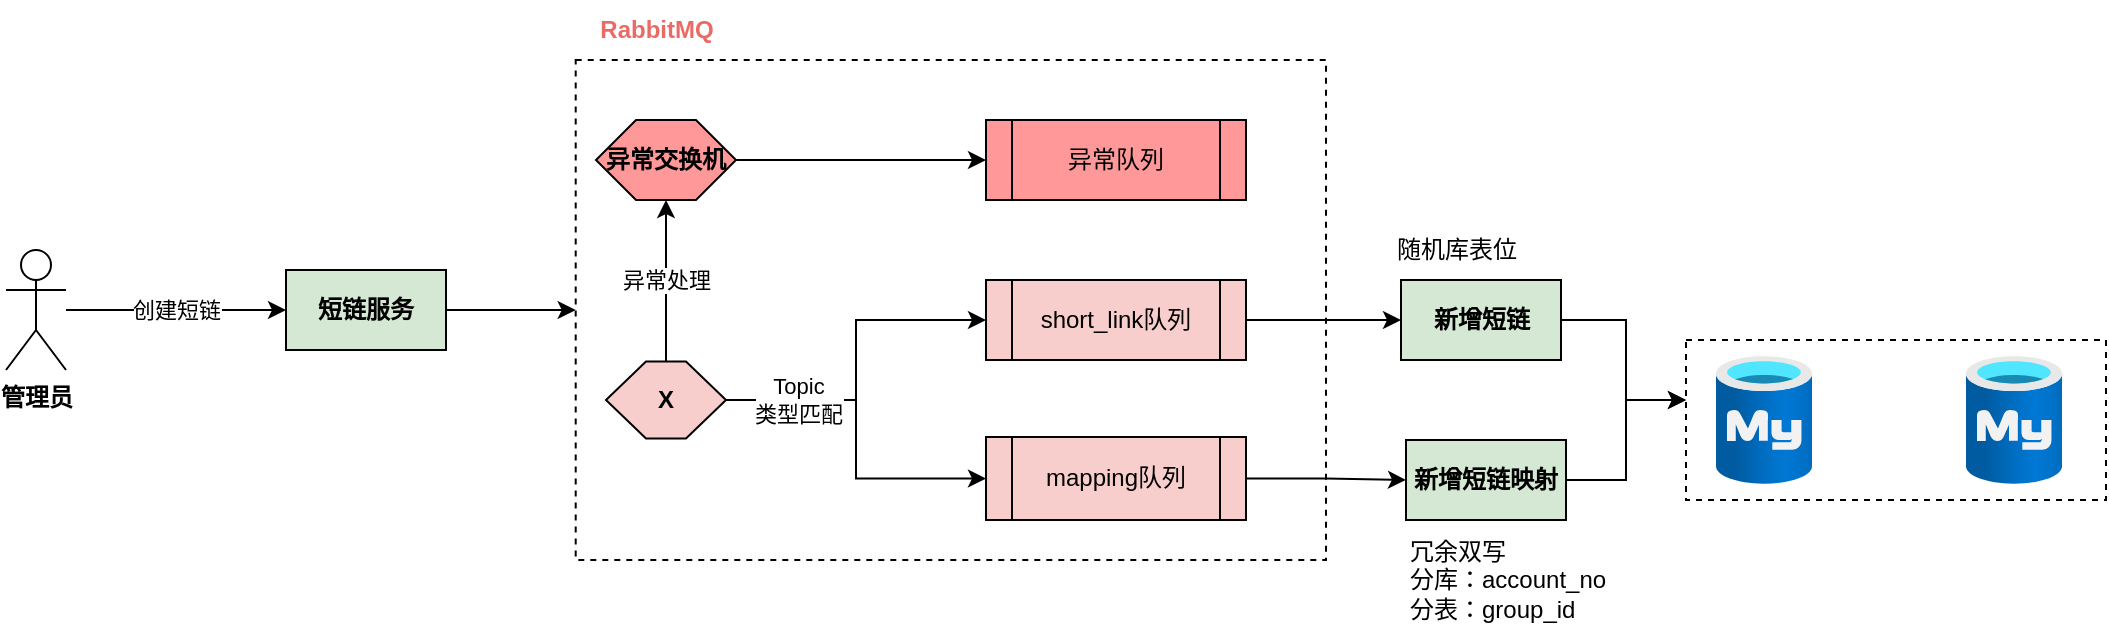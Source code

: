 <mxfile version="26.1.0">
  <diagram name="第 1 页" id="zngaNRGyfOBU_eu8mxkX">
    <mxGraphModel dx="-3004" dy="738" grid="1" gridSize="10" guides="1" tooltips="1" connect="1" arrows="1" fold="1" page="1" pageScale="1" pageWidth="2339" pageHeight="3300" math="0" shadow="0">
      <root>
        <mxCell id="0" />
        <mxCell id="1" parent="0" />
        <mxCell id="SSOsadmcBXxZNNzZLrk8-1" value="" style="rounded=0;whiteSpace=wrap;html=1;fillColor=none;dashed=1;" vertex="1" parent="1">
          <mxGeometry x="5264.85" y="1930" width="375.15" height="250" as="geometry" />
        </mxCell>
        <mxCell id="SSOsadmcBXxZNNzZLrk8-2" value="创建短链" style="edgeStyle=orthogonalEdgeStyle;rounded=0;orthogonalLoop=1;jettySize=auto;html=1;" edge="1" parent="1" source="SSOsadmcBXxZNNzZLrk8-3" target="SSOsadmcBXxZNNzZLrk8-10">
          <mxGeometry relative="1" as="geometry">
            <mxPoint x="5100" y="2119.217" as="targetPoint" />
            <Array as="points" />
          </mxGeometry>
        </mxCell>
        <mxCell id="SSOsadmcBXxZNNzZLrk8-3" value="管理员" style="shape=umlActor;verticalLabelPosition=bottom;verticalAlign=top;html=1;outlineConnect=0;fontStyle=1" vertex="1" parent="1">
          <mxGeometry x="4980" y="2025" width="30" height="60" as="geometry" />
        </mxCell>
        <mxCell id="SSOsadmcBXxZNNzZLrk8-4" style="edgeStyle=orthogonalEdgeStyle;rounded=0;orthogonalLoop=1;jettySize=auto;html=1;entryX=0;entryY=0.5;entryDx=0;entryDy=0;" edge="1" parent="1" source="SSOsadmcBXxZNNzZLrk8-8" target="SSOsadmcBXxZNNzZLrk8-12">
          <mxGeometry relative="1" as="geometry" />
        </mxCell>
        <mxCell id="SSOsadmcBXxZNNzZLrk8-5" style="edgeStyle=orthogonalEdgeStyle;rounded=0;orthogonalLoop=1;jettySize=auto;html=1;" edge="1" parent="1" source="SSOsadmcBXxZNNzZLrk8-8" target="SSOsadmcBXxZNNzZLrk8-14">
          <mxGeometry relative="1" as="geometry" />
        </mxCell>
        <mxCell id="SSOsadmcBXxZNNzZLrk8-6" value="Topic&lt;br&gt;类型匹配" style="edgeLabel;html=1;align=center;verticalAlign=middle;resizable=0;points=[];" vertex="1" connectable="0" parent="SSOsadmcBXxZNNzZLrk8-5">
          <mxGeometry x="-0.582" relative="1" as="geometry">
            <mxPoint as="offset" />
          </mxGeometry>
        </mxCell>
        <mxCell id="SSOsadmcBXxZNNzZLrk8-7" value="异常处理" style="edgeStyle=orthogonalEdgeStyle;rounded=0;orthogonalLoop=1;jettySize=auto;html=1;" edge="1" parent="1" source="SSOsadmcBXxZNNzZLrk8-8" target="SSOsadmcBXxZNNzZLrk8-16">
          <mxGeometry relative="1" as="geometry" />
        </mxCell>
        <mxCell id="SSOsadmcBXxZNNzZLrk8-8" value="X" style="shape=hexagon;perimeter=hexagonPerimeter2;whiteSpace=wrap;html=1;fixedSize=1;fontStyle=1;fillColor=#F8CECC;" vertex="1" parent="1">
          <mxGeometry x="5280" y="2080.75" width="60" height="38.5" as="geometry" />
        </mxCell>
        <mxCell id="SSOsadmcBXxZNNzZLrk8-9" style="edgeStyle=orthogonalEdgeStyle;rounded=0;orthogonalLoop=1;jettySize=auto;html=1;entryX=0;entryY=0.5;entryDx=0;entryDy=0;" edge="1" parent="1" source="SSOsadmcBXxZNNzZLrk8-10" target="SSOsadmcBXxZNNzZLrk8-1">
          <mxGeometry relative="1" as="geometry" />
        </mxCell>
        <mxCell id="SSOsadmcBXxZNNzZLrk8-10" value="短链服务" style="rounded=0;whiteSpace=wrap;html=1;fillColor=#D5E8D4;fontStyle=1" vertex="1" parent="1">
          <mxGeometry x="5120" y="2035" width="80" height="40" as="geometry" />
        </mxCell>
        <mxCell id="SSOsadmcBXxZNNzZLrk8-11" style="edgeStyle=orthogonalEdgeStyle;rounded=0;orthogonalLoop=1;jettySize=auto;html=1;entryX=0;entryY=0.5;entryDx=0;entryDy=0;" edge="1" parent="1" source="SSOsadmcBXxZNNzZLrk8-12" target="SSOsadmcBXxZNNzZLrk8-20">
          <mxGeometry relative="1" as="geometry" />
        </mxCell>
        <mxCell id="SSOsadmcBXxZNNzZLrk8-12" value="short_link队列" style="shape=process;whiteSpace=wrap;html=1;backgroundOutline=1;fillColor=#F8CECC;" vertex="1" parent="1">
          <mxGeometry x="5470" y="2040" width="130" height="40" as="geometry" />
        </mxCell>
        <mxCell id="SSOsadmcBXxZNNzZLrk8-13" style="edgeStyle=orthogonalEdgeStyle;rounded=0;orthogonalLoop=1;jettySize=auto;html=1;entryX=0;entryY=0.5;entryDx=0;entryDy=0;" edge="1" parent="1" source="SSOsadmcBXxZNNzZLrk8-14" target="SSOsadmcBXxZNNzZLrk8-22">
          <mxGeometry relative="1" as="geometry" />
        </mxCell>
        <mxCell id="SSOsadmcBXxZNNzZLrk8-14" value="mapping队列" style="shape=process;whiteSpace=wrap;html=1;backgroundOutline=1;fillColor=#F8CECC;" vertex="1" parent="1">
          <mxGeometry x="5470" y="2118.5" width="130" height="41.5" as="geometry" />
        </mxCell>
        <mxCell id="SSOsadmcBXxZNNzZLrk8-15" style="edgeStyle=orthogonalEdgeStyle;rounded=0;orthogonalLoop=1;jettySize=auto;html=1;entryX=0;entryY=0.5;entryDx=0;entryDy=0;" edge="1" parent="1" source="SSOsadmcBXxZNNzZLrk8-16" target="SSOsadmcBXxZNNzZLrk8-17">
          <mxGeometry relative="1" as="geometry" />
        </mxCell>
        <mxCell id="SSOsadmcBXxZNNzZLrk8-16" value="异常交换机" style="shape=hexagon;perimeter=hexagonPerimeter2;whiteSpace=wrap;html=1;fixedSize=1;fontStyle=1;fillColor=#FF9999;" vertex="1" parent="1">
          <mxGeometry x="5275" y="1960" width="70" height="40" as="geometry" />
        </mxCell>
        <mxCell id="SSOsadmcBXxZNNzZLrk8-17" value="异常队列" style="shape=process;whiteSpace=wrap;html=1;backgroundOutline=1;fillColor=#FF9999;" vertex="1" parent="1">
          <mxGeometry x="5470" y="1960" width="130" height="40" as="geometry" />
        </mxCell>
        <mxCell id="SSOsadmcBXxZNNzZLrk8-18" value="&lt;font style=&quot;&quot;&gt;RabbitMQ&lt;/font&gt;" style="text;html=1;align=center;verticalAlign=middle;resizable=0;points=[];autosize=1;strokeColor=none;fillColor=none;fontStyle=1;fontColor=#EA6B66;" vertex="1" parent="1">
          <mxGeometry x="5264.85" y="1900" width="80" height="30" as="geometry" />
        </mxCell>
        <mxCell id="SSOsadmcBXxZNNzZLrk8-19" style="edgeStyle=orthogonalEdgeStyle;rounded=0;orthogonalLoop=1;jettySize=auto;html=1;" edge="1" parent="1" source="SSOsadmcBXxZNNzZLrk8-20" target="SSOsadmcBXxZNNzZLrk8-26">
          <mxGeometry relative="1" as="geometry">
            <mxPoint x="5871" y="2100" as="targetPoint" />
            <Array as="points">
              <mxPoint x="5790" y="2060" />
              <mxPoint x="5790" y="2100" />
            </Array>
          </mxGeometry>
        </mxCell>
        <mxCell id="SSOsadmcBXxZNNzZLrk8-20" value="新增短链" style="rounded=0;whiteSpace=wrap;html=1;fillColor=#D5E8D4;fontStyle=1" vertex="1" parent="1">
          <mxGeometry x="5677.5" y="2040" width="80" height="40" as="geometry" />
        </mxCell>
        <mxCell id="SSOsadmcBXxZNNzZLrk8-21" style="edgeStyle=orthogonalEdgeStyle;rounded=0;orthogonalLoop=1;jettySize=auto;html=1;" edge="1" parent="1" source="SSOsadmcBXxZNNzZLrk8-22" target="SSOsadmcBXxZNNzZLrk8-26">
          <mxGeometry relative="1" as="geometry">
            <mxPoint x="5871" y="2100" as="targetPoint" />
            <Array as="points">
              <mxPoint x="5790" y="2140" />
              <mxPoint x="5790" y="2100" />
            </Array>
          </mxGeometry>
        </mxCell>
        <mxCell id="SSOsadmcBXxZNNzZLrk8-22" value="新增短链映射" style="rounded=0;whiteSpace=wrap;html=1;fillColor=#D5E8D4;fontStyle=1" vertex="1" parent="1">
          <mxGeometry x="5680" y="2120" width="80" height="40" as="geometry" />
        </mxCell>
        <mxCell id="SSOsadmcBXxZNNzZLrk8-23" value="冗余双写&lt;br&gt;分库：account_no&lt;br&gt;分表：group_id" style="text;html=1;align=left;verticalAlign=middle;resizable=0;points=[];autosize=1;strokeColor=none;fillColor=none;" vertex="1" parent="1">
          <mxGeometry x="5680" y="2160" width="120" height="60" as="geometry" />
        </mxCell>
        <mxCell id="SSOsadmcBXxZNNzZLrk8-24" value="随机库表位" style="text;html=1;align=center;verticalAlign=middle;resizable=0;points=[];autosize=1;strokeColor=none;fillColor=none;" vertex="1" parent="1">
          <mxGeometry x="5665" y="2010" width="80" height="30" as="geometry" />
        </mxCell>
        <mxCell id="SSOsadmcBXxZNNzZLrk8-25" value="" style="group" vertex="1" connectable="0" parent="1">
          <mxGeometry x="5820" y="2070" width="210" height="80" as="geometry" />
        </mxCell>
        <mxCell id="SSOsadmcBXxZNNzZLrk8-26" value="" style="rounded=0;whiteSpace=wrap;html=1;fillColor=none;dashed=1;" vertex="1" parent="SSOsadmcBXxZNNzZLrk8-25">
          <mxGeometry width="210" height="80" as="geometry" />
        </mxCell>
        <mxCell id="SSOsadmcBXxZNNzZLrk8-27" value="" style="image;aspect=fixed;html=1;points=[];align=center;fontSize=12;image=img/lib/azure2/databases/Azure_Database_MySQL_Server.svg;" vertex="1" parent="SSOsadmcBXxZNNzZLrk8-25">
          <mxGeometry x="15" y="8" width="48" height="64" as="geometry" />
        </mxCell>
        <mxCell id="SSOsadmcBXxZNNzZLrk8-28" value="" style="image;aspect=fixed;html=1;points=[];align=center;fontSize=12;image=img/lib/azure2/databases/Azure_Database_MySQL_Server.svg;" vertex="1" parent="SSOsadmcBXxZNNzZLrk8-25">
          <mxGeometry x="140" y="8" width="48" height="64" as="geometry" />
        </mxCell>
      </root>
    </mxGraphModel>
  </diagram>
</mxfile>
